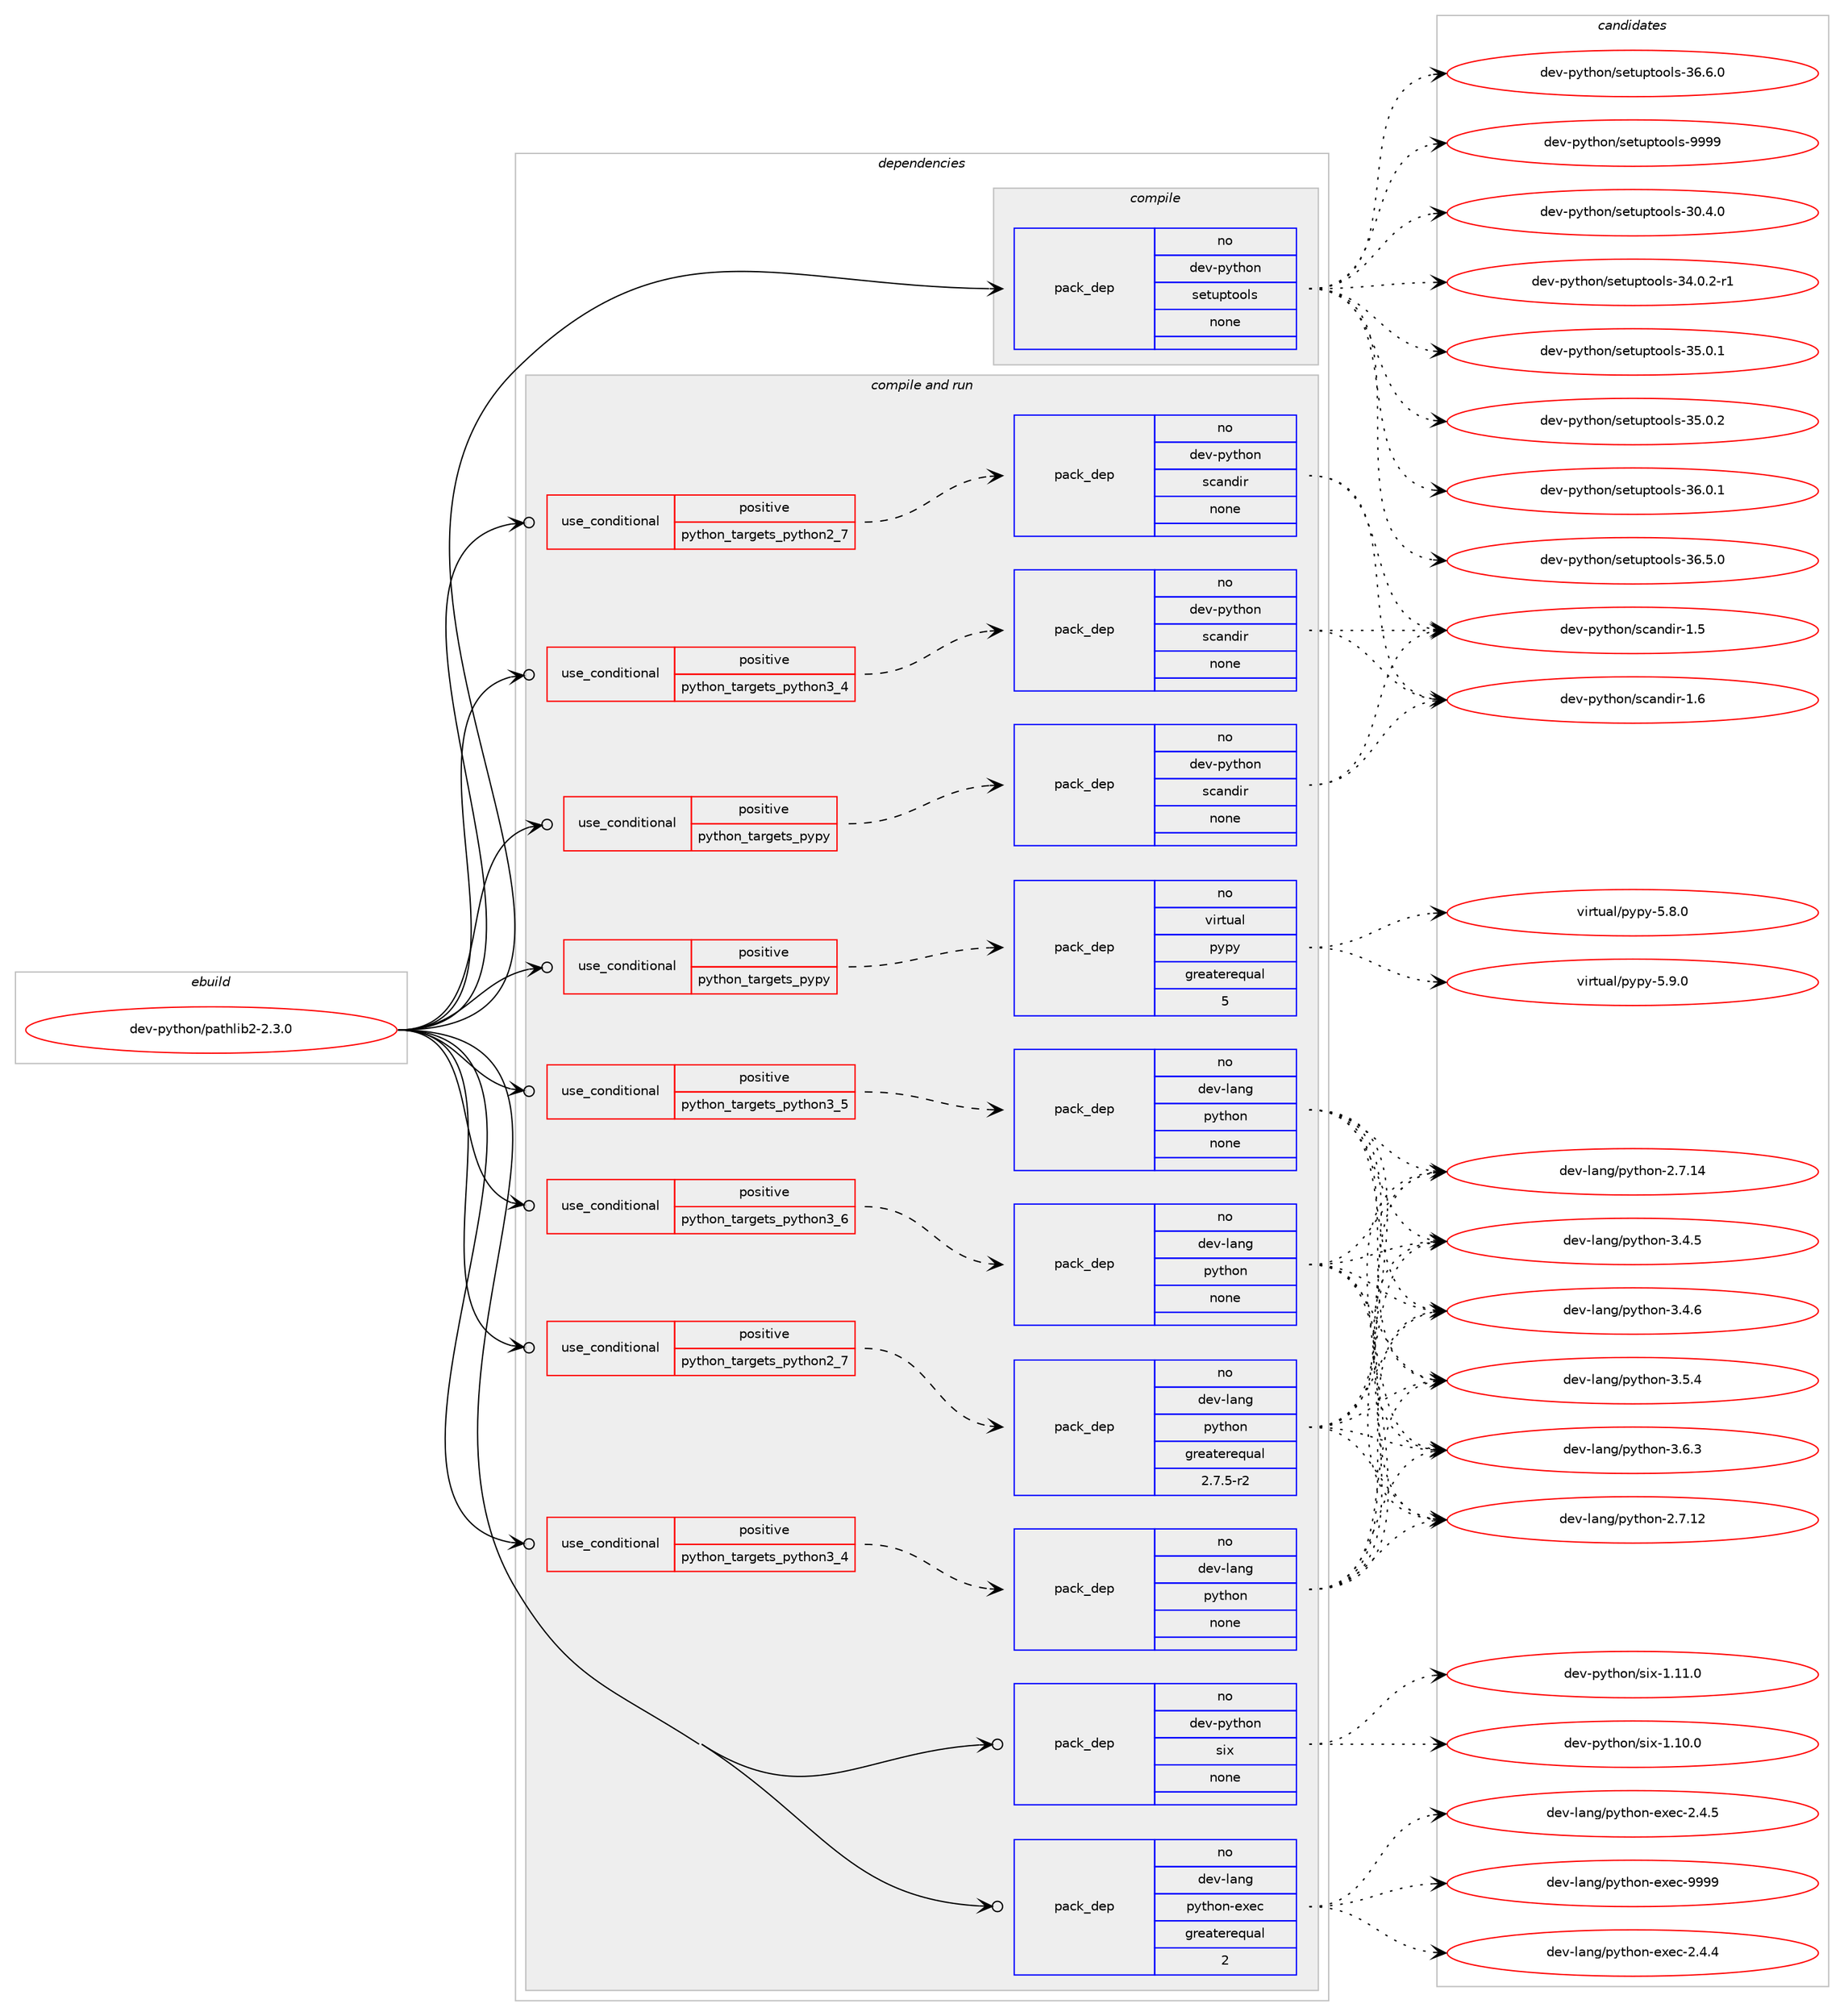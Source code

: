 digraph prolog {

# *************
# Graph options
# *************

newrank=true;
concentrate=true;
compound=true;
graph [rankdir=LR,fontname=Helvetica,fontsize=10,ranksep=1.5];#, ranksep=2.5, nodesep=0.2];
edge  [arrowhead=vee];
node  [fontname=Helvetica,fontsize=10];

# **********
# The ebuild
# **********

subgraph cluster_leftcol {
color=gray;
rank=same;
label=<<i>ebuild</i>>;
id [label="dev-python/pathlib2-2.3.0", color=red, width=4, href="../dev-python/pathlib2-2.3.0.svg"];
}

# ****************
# The dependencies
# ****************

subgraph cluster_midcol {
color=gray;
label=<<i>dependencies</i>>;
subgraph cluster_compile {
fillcolor="#eeeeee";
style=filled;
label=<<i>compile</i>>;
subgraph pack131612 {
dependency172592 [label=<<TABLE BORDER="0" CELLBORDER="1" CELLSPACING="0" CELLPADDING="4" WIDTH="220"><TR><TD ROWSPAN="6" CELLPADDING="30">pack_dep</TD></TR><TR><TD WIDTH="110">no</TD></TR><TR><TD>dev-python</TD></TR><TR><TD>setuptools</TD></TR><TR><TD>none</TD></TR><TR><TD></TD></TR></TABLE>>, shape=none, color=blue];
}
id:e -> dependency172592:w [weight=20,style="solid",arrowhead="vee"];
}
subgraph cluster_compileandrun {
fillcolor="#eeeeee";
style=filled;
label=<<i>compile and run</i>>;
subgraph cond37073 {
dependency172593 [label=<<TABLE BORDER="0" CELLBORDER="1" CELLSPACING="0" CELLPADDING="4"><TR><TD ROWSPAN="3" CELLPADDING="10">use_conditional</TD></TR><TR><TD>positive</TD></TR><TR><TD>python_targets_pypy</TD></TR></TABLE>>, shape=none, color=red];
subgraph pack131613 {
dependency172594 [label=<<TABLE BORDER="0" CELLBORDER="1" CELLSPACING="0" CELLPADDING="4" WIDTH="220"><TR><TD ROWSPAN="6" CELLPADDING="30">pack_dep</TD></TR><TR><TD WIDTH="110">no</TD></TR><TR><TD>dev-python</TD></TR><TR><TD>scandir</TD></TR><TR><TD>none</TD></TR><TR><TD></TD></TR></TABLE>>, shape=none, color=blue];
}
dependency172593:e -> dependency172594:w [weight=20,style="dashed",arrowhead="vee"];
}
id:e -> dependency172593:w [weight=20,style="solid",arrowhead="odotvee"];
subgraph cond37074 {
dependency172595 [label=<<TABLE BORDER="0" CELLBORDER="1" CELLSPACING="0" CELLPADDING="4"><TR><TD ROWSPAN="3" CELLPADDING="10">use_conditional</TD></TR><TR><TD>positive</TD></TR><TR><TD>python_targets_pypy</TD></TR></TABLE>>, shape=none, color=red];
subgraph pack131614 {
dependency172596 [label=<<TABLE BORDER="0" CELLBORDER="1" CELLSPACING="0" CELLPADDING="4" WIDTH="220"><TR><TD ROWSPAN="6" CELLPADDING="30">pack_dep</TD></TR><TR><TD WIDTH="110">no</TD></TR><TR><TD>virtual</TD></TR><TR><TD>pypy</TD></TR><TR><TD>greaterequal</TD></TR><TR><TD>5</TD></TR></TABLE>>, shape=none, color=blue];
}
dependency172595:e -> dependency172596:w [weight=20,style="dashed",arrowhead="vee"];
}
id:e -> dependency172595:w [weight=20,style="solid",arrowhead="odotvee"];
subgraph cond37075 {
dependency172597 [label=<<TABLE BORDER="0" CELLBORDER="1" CELLSPACING="0" CELLPADDING="4"><TR><TD ROWSPAN="3" CELLPADDING="10">use_conditional</TD></TR><TR><TD>positive</TD></TR><TR><TD>python_targets_python2_7</TD></TR></TABLE>>, shape=none, color=red];
subgraph pack131615 {
dependency172598 [label=<<TABLE BORDER="0" CELLBORDER="1" CELLSPACING="0" CELLPADDING="4" WIDTH="220"><TR><TD ROWSPAN="6" CELLPADDING="30">pack_dep</TD></TR><TR><TD WIDTH="110">no</TD></TR><TR><TD>dev-lang</TD></TR><TR><TD>python</TD></TR><TR><TD>greaterequal</TD></TR><TR><TD>2.7.5-r2</TD></TR></TABLE>>, shape=none, color=blue];
}
dependency172597:e -> dependency172598:w [weight=20,style="dashed",arrowhead="vee"];
}
id:e -> dependency172597:w [weight=20,style="solid",arrowhead="odotvee"];
subgraph cond37076 {
dependency172599 [label=<<TABLE BORDER="0" CELLBORDER="1" CELLSPACING="0" CELLPADDING="4"><TR><TD ROWSPAN="3" CELLPADDING="10">use_conditional</TD></TR><TR><TD>positive</TD></TR><TR><TD>python_targets_python2_7</TD></TR></TABLE>>, shape=none, color=red];
subgraph pack131616 {
dependency172600 [label=<<TABLE BORDER="0" CELLBORDER="1" CELLSPACING="0" CELLPADDING="4" WIDTH="220"><TR><TD ROWSPAN="6" CELLPADDING="30">pack_dep</TD></TR><TR><TD WIDTH="110">no</TD></TR><TR><TD>dev-python</TD></TR><TR><TD>scandir</TD></TR><TR><TD>none</TD></TR><TR><TD></TD></TR></TABLE>>, shape=none, color=blue];
}
dependency172599:e -> dependency172600:w [weight=20,style="dashed",arrowhead="vee"];
}
id:e -> dependency172599:w [weight=20,style="solid",arrowhead="odotvee"];
subgraph cond37077 {
dependency172601 [label=<<TABLE BORDER="0" CELLBORDER="1" CELLSPACING="0" CELLPADDING="4"><TR><TD ROWSPAN="3" CELLPADDING="10">use_conditional</TD></TR><TR><TD>positive</TD></TR><TR><TD>python_targets_python3_4</TD></TR></TABLE>>, shape=none, color=red];
subgraph pack131617 {
dependency172602 [label=<<TABLE BORDER="0" CELLBORDER="1" CELLSPACING="0" CELLPADDING="4" WIDTH="220"><TR><TD ROWSPAN="6" CELLPADDING="30">pack_dep</TD></TR><TR><TD WIDTH="110">no</TD></TR><TR><TD>dev-lang</TD></TR><TR><TD>python</TD></TR><TR><TD>none</TD></TR><TR><TD></TD></TR></TABLE>>, shape=none, color=blue];
}
dependency172601:e -> dependency172602:w [weight=20,style="dashed",arrowhead="vee"];
}
id:e -> dependency172601:w [weight=20,style="solid",arrowhead="odotvee"];
subgraph cond37078 {
dependency172603 [label=<<TABLE BORDER="0" CELLBORDER="1" CELLSPACING="0" CELLPADDING="4"><TR><TD ROWSPAN="3" CELLPADDING="10">use_conditional</TD></TR><TR><TD>positive</TD></TR><TR><TD>python_targets_python3_4</TD></TR></TABLE>>, shape=none, color=red];
subgraph pack131618 {
dependency172604 [label=<<TABLE BORDER="0" CELLBORDER="1" CELLSPACING="0" CELLPADDING="4" WIDTH="220"><TR><TD ROWSPAN="6" CELLPADDING="30">pack_dep</TD></TR><TR><TD WIDTH="110">no</TD></TR><TR><TD>dev-python</TD></TR><TR><TD>scandir</TD></TR><TR><TD>none</TD></TR><TR><TD></TD></TR></TABLE>>, shape=none, color=blue];
}
dependency172603:e -> dependency172604:w [weight=20,style="dashed",arrowhead="vee"];
}
id:e -> dependency172603:w [weight=20,style="solid",arrowhead="odotvee"];
subgraph cond37079 {
dependency172605 [label=<<TABLE BORDER="0" CELLBORDER="1" CELLSPACING="0" CELLPADDING="4"><TR><TD ROWSPAN="3" CELLPADDING="10">use_conditional</TD></TR><TR><TD>positive</TD></TR><TR><TD>python_targets_python3_5</TD></TR></TABLE>>, shape=none, color=red];
subgraph pack131619 {
dependency172606 [label=<<TABLE BORDER="0" CELLBORDER="1" CELLSPACING="0" CELLPADDING="4" WIDTH="220"><TR><TD ROWSPAN="6" CELLPADDING="30">pack_dep</TD></TR><TR><TD WIDTH="110">no</TD></TR><TR><TD>dev-lang</TD></TR><TR><TD>python</TD></TR><TR><TD>none</TD></TR><TR><TD></TD></TR></TABLE>>, shape=none, color=blue];
}
dependency172605:e -> dependency172606:w [weight=20,style="dashed",arrowhead="vee"];
}
id:e -> dependency172605:w [weight=20,style="solid",arrowhead="odotvee"];
subgraph cond37080 {
dependency172607 [label=<<TABLE BORDER="0" CELLBORDER="1" CELLSPACING="0" CELLPADDING="4"><TR><TD ROWSPAN="3" CELLPADDING="10">use_conditional</TD></TR><TR><TD>positive</TD></TR><TR><TD>python_targets_python3_6</TD></TR></TABLE>>, shape=none, color=red];
subgraph pack131620 {
dependency172608 [label=<<TABLE BORDER="0" CELLBORDER="1" CELLSPACING="0" CELLPADDING="4" WIDTH="220"><TR><TD ROWSPAN="6" CELLPADDING="30">pack_dep</TD></TR><TR><TD WIDTH="110">no</TD></TR><TR><TD>dev-lang</TD></TR><TR><TD>python</TD></TR><TR><TD>none</TD></TR><TR><TD></TD></TR></TABLE>>, shape=none, color=blue];
}
dependency172607:e -> dependency172608:w [weight=20,style="dashed",arrowhead="vee"];
}
id:e -> dependency172607:w [weight=20,style="solid",arrowhead="odotvee"];
subgraph pack131621 {
dependency172609 [label=<<TABLE BORDER="0" CELLBORDER="1" CELLSPACING="0" CELLPADDING="4" WIDTH="220"><TR><TD ROWSPAN="6" CELLPADDING="30">pack_dep</TD></TR><TR><TD WIDTH="110">no</TD></TR><TR><TD>dev-lang</TD></TR><TR><TD>python-exec</TD></TR><TR><TD>greaterequal</TD></TR><TR><TD>2</TD></TR></TABLE>>, shape=none, color=blue];
}
id:e -> dependency172609:w [weight=20,style="solid",arrowhead="odotvee"];
subgraph pack131622 {
dependency172610 [label=<<TABLE BORDER="0" CELLBORDER="1" CELLSPACING="0" CELLPADDING="4" WIDTH="220"><TR><TD ROWSPAN="6" CELLPADDING="30">pack_dep</TD></TR><TR><TD WIDTH="110">no</TD></TR><TR><TD>dev-python</TD></TR><TR><TD>six</TD></TR><TR><TD>none</TD></TR><TR><TD></TD></TR></TABLE>>, shape=none, color=blue];
}
id:e -> dependency172610:w [weight=20,style="solid",arrowhead="odotvee"];
}
subgraph cluster_run {
fillcolor="#eeeeee";
style=filled;
label=<<i>run</i>>;
}
}

# **************
# The candidates
# **************

subgraph cluster_choices {
rank=same;
color=gray;
label=<<i>candidates</i>>;

subgraph choice131612 {
color=black;
nodesep=1;
choice100101118451121211161041111104711510111611711211611111110811545514846524648 [label="dev-python/setuptools-30.4.0", color=red, width=4,href="../dev-python/setuptools-30.4.0.svg"];
choice1001011184511212111610411111047115101116117112116111111108115455152464846504511449 [label="dev-python/setuptools-34.0.2-r1", color=red, width=4,href="../dev-python/setuptools-34.0.2-r1.svg"];
choice100101118451121211161041111104711510111611711211611111110811545515346484649 [label="dev-python/setuptools-35.0.1", color=red, width=4,href="../dev-python/setuptools-35.0.1.svg"];
choice100101118451121211161041111104711510111611711211611111110811545515346484650 [label="dev-python/setuptools-35.0.2", color=red, width=4,href="../dev-python/setuptools-35.0.2.svg"];
choice100101118451121211161041111104711510111611711211611111110811545515446484649 [label="dev-python/setuptools-36.0.1", color=red, width=4,href="../dev-python/setuptools-36.0.1.svg"];
choice100101118451121211161041111104711510111611711211611111110811545515446534648 [label="dev-python/setuptools-36.5.0", color=red, width=4,href="../dev-python/setuptools-36.5.0.svg"];
choice100101118451121211161041111104711510111611711211611111110811545515446544648 [label="dev-python/setuptools-36.6.0", color=red, width=4,href="../dev-python/setuptools-36.6.0.svg"];
choice10010111845112121116104111110471151011161171121161111111081154557575757 [label="dev-python/setuptools-9999", color=red, width=4,href="../dev-python/setuptools-9999.svg"];
dependency172592:e -> choice100101118451121211161041111104711510111611711211611111110811545514846524648:w [style=dotted,weight="100"];
dependency172592:e -> choice1001011184511212111610411111047115101116117112116111111108115455152464846504511449:w [style=dotted,weight="100"];
dependency172592:e -> choice100101118451121211161041111104711510111611711211611111110811545515346484649:w [style=dotted,weight="100"];
dependency172592:e -> choice100101118451121211161041111104711510111611711211611111110811545515346484650:w [style=dotted,weight="100"];
dependency172592:e -> choice100101118451121211161041111104711510111611711211611111110811545515446484649:w [style=dotted,weight="100"];
dependency172592:e -> choice100101118451121211161041111104711510111611711211611111110811545515446534648:w [style=dotted,weight="100"];
dependency172592:e -> choice100101118451121211161041111104711510111611711211611111110811545515446544648:w [style=dotted,weight="100"];
dependency172592:e -> choice10010111845112121116104111110471151011161171121161111111081154557575757:w [style=dotted,weight="100"];
}
subgraph choice131613 {
color=black;
nodesep=1;
choice1001011184511212111610411111047115999711010010511445494653 [label="dev-python/scandir-1.5", color=red, width=4,href="../dev-python/scandir-1.5.svg"];
choice1001011184511212111610411111047115999711010010511445494654 [label="dev-python/scandir-1.6", color=red, width=4,href="../dev-python/scandir-1.6.svg"];
dependency172594:e -> choice1001011184511212111610411111047115999711010010511445494653:w [style=dotted,weight="100"];
dependency172594:e -> choice1001011184511212111610411111047115999711010010511445494654:w [style=dotted,weight="100"];
}
subgraph choice131614 {
color=black;
nodesep=1;
choice1181051141161179710847112121112121455346564648 [label="virtual/pypy-5.8.0", color=red, width=4,href="../virtual/pypy-5.8.0.svg"];
choice1181051141161179710847112121112121455346574648 [label="virtual/pypy-5.9.0", color=red, width=4,href="../virtual/pypy-5.9.0.svg"];
dependency172596:e -> choice1181051141161179710847112121112121455346564648:w [style=dotted,weight="100"];
dependency172596:e -> choice1181051141161179710847112121112121455346574648:w [style=dotted,weight="100"];
}
subgraph choice131615 {
color=black;
nodesep=1;
choice10010111845108971101034711212111610411111045504655464950 [label="dev-lang/python-2.7.12", color=red, width=4,href="../dev-lang/python-2.7.12.svg"];
choice10010111845108971101034711212111610411111045504655464952 [label="dev-lang/python-2.7.14", color=red, width=4,href="../dev-lang/python-2.7.14.svg"];
choice100101118451089711010347112121116104111110455146524653 [label="dev-lang/python-3.4.5", color=red, width=4,href="../dev-lang/python-3.4.5.svg"];
choice100101118451089711010347112121116104111110455146524654 [label="dev-lang/python-3.4.6", color=red, width=4,href="../dev-lang/python-3.4.6.svg"];
choice100101118451089711010347112121116104111110455146534652 [label="dev-lang/python-3.5.4", color=red, width=4,href="../dev-lang/python-3.5.4.svg"];
choice100101118451089711010347112121116104111110455146544651 [label="dev-lang/python-3.6.3", color=red, width=4,href="../dev-lang/python-3.6.3.svg"];
dependency172598:e -> choice10010111845108971101034711212111610411111045504655464950:w [style=dotted,weight="100"];
dependency172598:e -> choice10010111845108971101034711212111610411111045504655464952:w [style=dotted,weight="100"];
dependency172598:e -> choice100101118451089711010347112121116104111110455146524653:w [style=dotted,weight="100"];
dependency172598:e -> choice100101118451089711010347112121116104111110455146524654:w [style=dotted,weight="100"];
dependency172598:e -> choice100101118451089711010347112121116104111110455146534652:w [style=dotted,weight="100"];
dependency172598:e -> choice100101118451089711010347112121116104111110455146544651:w [style=dotted,weight="100"];
}
subgraph choice131616 {
color=black;
nodesep=1;
choice1001011184511212111610411111047115999711010010511445494653 [label="dev-python/scandir-1.5", color=red, width=4,href="../dev-python/scandir-1.5.svg"];
choice1001011184511212111610411111047115999711010010511445494654 [label="dev-python/scandir-1.6", color=red, width=4,href="../dev-python/scandir-1.6.svg"];
dependency172600:e -> choice1001011184511212111610411111047115999711010010511445494653:w [style=dotted,weight="100"];
dependency172600:e -> choice1001011184511212111610411111047115999711010010511445494654:w [style=dotted,weight="100"];
}
subgraph choice131617 {
color=black;
nodesep=1;
choice10010111845108971101034711212111610411111045504655464950 [label="dev-lang/python-2.7.12", color=red, width=4,href="../dev-lang/python-2.7.12.svg"];
choice10010111845108971101034711212111610411111045504655464952 [label="dev-lang/python-2.7.14", color=red, width=4,href="../dev-lang/python-2.7.14.svg"];
choice100101118451089711010347112121116104111110455146524653 [label="dev-lang/python-3.4.5", color=red, width=4,href="../dev-lang/python-3.4.5.svg"];
choice100101118451089711010347112121116104111110455146524654 [label="dev-lang/python-3.4.6", color=red, width=4,href="../dev-lang/python-3.4.6.svg"];
choice100101118451089711010347112121116104111110455146534652 [label="dev-lang/python-3.5.4", color=red, width=4,href="../dev-lang/python-3.5.4.svg"];
choice100101118451089711010347112121116104111110455146544651 [label="dev-lang/python-3.6.3", color=red, width=4,href="../dev-lang/python-3.6.3.svg"];
dependency172602:e -> choice10010111845108971101034711212111610411111045504655464950:w [style=dotted,weight="100"];
dependency172602:e -> choice10010111845108971101034711212111610411111045504655464952:w [style=dotted,weight="100"];
dependency172602:e -> choice100101118451089711010347112121116104111110455146524653:w [style=dotted,weight="100"];
dependency172602:e -> choice100101118451089711010347112121116104111110455146524654:w [style=dotted,weight="100"];
dependency172602:e -> choice100101118451089711010347112121116104111110455146534652:w [style=dotted,weight="100"];
dependency172602:e -> choice100101118451089711010347112121116104111110455146544651:w [style=dotted,weight="100"];
}
subgraph choice131618 {
color=black;
nodesep=1;
choice1001011184511212111610411111047115999711010010511445494653 [label="dev-python/scandir-1.5", color=red, width=4,href="../dev-python/scandir-1.5.svg"];
choice1001011184511212111610411111047115999711010010511445494654 [label="dev-python/scandir-1.6", color=red, width=4,href="../dev-python/scandir-1.6.svg"];
dependency172604:e -> choice1001011184511212111610411111047115999711010010511445494653:w [style=dotted,weight="100"];
dependency172604:e -> choice1001011184511212111610411111047115999711010010511445494654:w [style=dotted,weight="100"];
}
subgraph choice131619 {
color=black;
nodesep=1;
choice10010111845108971101034711212111610411111045504655464950 [label="dev-lang/python-2.7.12", color=red, width=4,href="../dev-lang/python-2.7.12.svg"];
choice10010111845108971101034711212111610411111045504655464952 [label="dev-lang/python-2.7.14", color=red, width=4,href="../dev-lang/python-2.7.14.svg"];
choice100101118451089711010347112121116104111110455146524653 [label="dev-lang/python-3.4.5", color=red, width=4,href="../dev-lang/python-3.4.5.svg"];
choice100101118451089711010347112121116104111110455146524654 [label="dev-lang/python-3.4.6", color=red, width=4,href="../dev-lang/python-3.4.6.svg"];
choice100101118451089711010347112121116104111110455146534652 [label="dev-lang/python-3.5.4", color=red, width=4,href="../dev-lang/python-3.5.4.svg"];
choice100101118451089711010347112121116104111110455146544651 [label="dev-lang/python-3.6.3", color=red, width=4,href="../dev-lang/python-3.6.3.svg"];
dependency172606:e -> choice10010111845108971101034711212111610411111045504655464950:w [style=dotted,weight="100"];
dependency172606:e -> choice10010111845108971101034711212111610411111045504655464952:w [style=dotted,weight="100"];
dependency172606:e -> choice100101118451089711010347112121116104111110455146524653:w [style=dotted,weight="100"];
dependency172606:e -> choice100101118451089711010347112121116104111110455146524654:w [style=dotted,weight="100"];
dependency172606:e -> choice100101118451089711010347112121116104111110455146534652:w [style=dotted,weight="100"];
dependency172606:e -> choice100101118451089711010347112121116104111110455146544651:w [style=dotted,weight="100"];
}
subgraph choice131620 {
color=black;
nodesep=1;
choice10010111845108971101034711212111610411111045504655464950 [label="dev-lang/python-2.7.12", color=red, width=4,href="../dev-lang/python-2.7.12.svg"];
choice10010111845108971101034711212111610411111045504655464952 [label="dev-lang/python-2.7.14", color=red, width=4,href="../dev-lang/python-2.7.14.svg"];
choice100101118451089711010347112121116104111110455146524653 [label="dev-lang/python-3.4.5", color=red, width=4,href="../dev-lang/python-3.4.5.svg"];
choice100101118451089711010347112121116104111110455146524654 [label="dev-lang/python-3.4.6", color=red, width=4,href="../dev-lang/python-3.4.6.svg"];
choice100101118451089711010347112121116104111110455146534652 [label="dev-lang/python-3.5.4", color=red, width=4,href="../dev-lang/python-3.5.4.svg"];
choice100101118451089711010347112121116104111110455146544651 [label="dev-lang/python-3.6.3", color=red, width=4,href="../dev-lang/python-3.6.3.svg"];
dependency172608:e -> choice10010111845108971101034711212111610411111045504655464950:w [style=dotted,weight="100"];
dependency172608:e -> choice10010111845108971101034711212111610411111045504655464952:w [style=dotted,weight="100"];
dependency172608:e -> choice100101118451089711010347112121116104111110455146524653:w [style=dotted,weight="100"];
dependency172608:e -> choice100101118451089711010347112121116104111110455146524654:w [style=dotted,weight="100"];
dependency172608:e -> choice100101118451089711010347112121116104111110455146534652:w [style=dotted,weight="100"];
dependency172608:e -> choice100101118451089711010347112121116104111110455146544651:w [style=dotted,weight="100"];
}
subgraph choice131621 {
color=black;
nodesep=1;
choice1001011184510897110103471121211161041111104510112010199455046524652 [label="dev-lang/python-exec-2.4.4", color=red, width=4,href="../dev-lang/python-exec-2.4.4.svg"];
choice1001011184510897110103471121211161041111104510112010199455046524653 [label="dev-lang/python-exec-2.4.5", color=red, width=4,href="../dev-lang/python-exec-2.4.5.svg"];
choice10010111845108971101034711212111610411111045101120101994557575757 [label="dev-lang/python-exec-9999", color=red, width=4,href="../dev-lang/python-exec-9999.svg"];
dependency172609:e -> choice1001011184510897110103471121211161041111104510112010199455046524652:w [style=dotted,weight="100"];
dependency172609:e -> choice1001011184510897110103471121211161041111104510112010199455046524653:w [style=dotted,weight="100"];
dependency172609:e -> choice10010111845108971101034711212111610411111045101120101994557575757:w [style=dotted,weight="100"];
}
subgraph choice131622 {
color=black;
nodesep=1;
choice100101118451121211161041111104711510512045494649484648 [label="dev-python/six-1.10.0", color=red, width=4,href="../dev-python/six-1.10.0.svg"];
choice100101118451121211161041111104711510512045494649494648 [label="dev-python/six-1.11.0", color=red, width=4,href="../dev-python/six-1.11.0.svg"];
dependency172610:e -> choice100101118451121211161041111104711510512045494649484648:w [style=dotted,weight="100"];
dependency172610:e -> choice100101118451121211161041111104711510512045494649494648:w [style=dotted,weight="100"];
}
}

}
